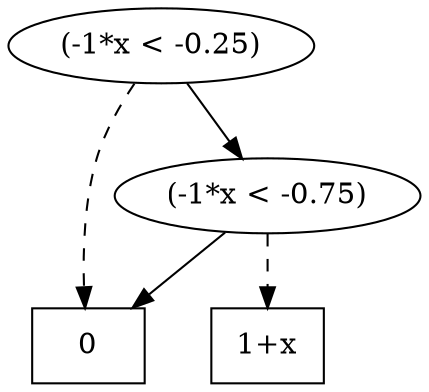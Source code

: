 digraph G {
	rankdir = TB;
	37 [label="(-1*x < -0.25)", shape=""]
	37 -> 36
	37 -> 1 [style=dashed]
	{rank = same; 37;}
	36 [label="(-1*x < -0.75)", shape=""]
	36 -> 1
	36 -> 31 [style=dashed]
	{rank = same; 36;}
	1 [label="0", shape="box"]
	31 [label="1+x", shape="box"]
	{rank = same; 1; 31;}
}
